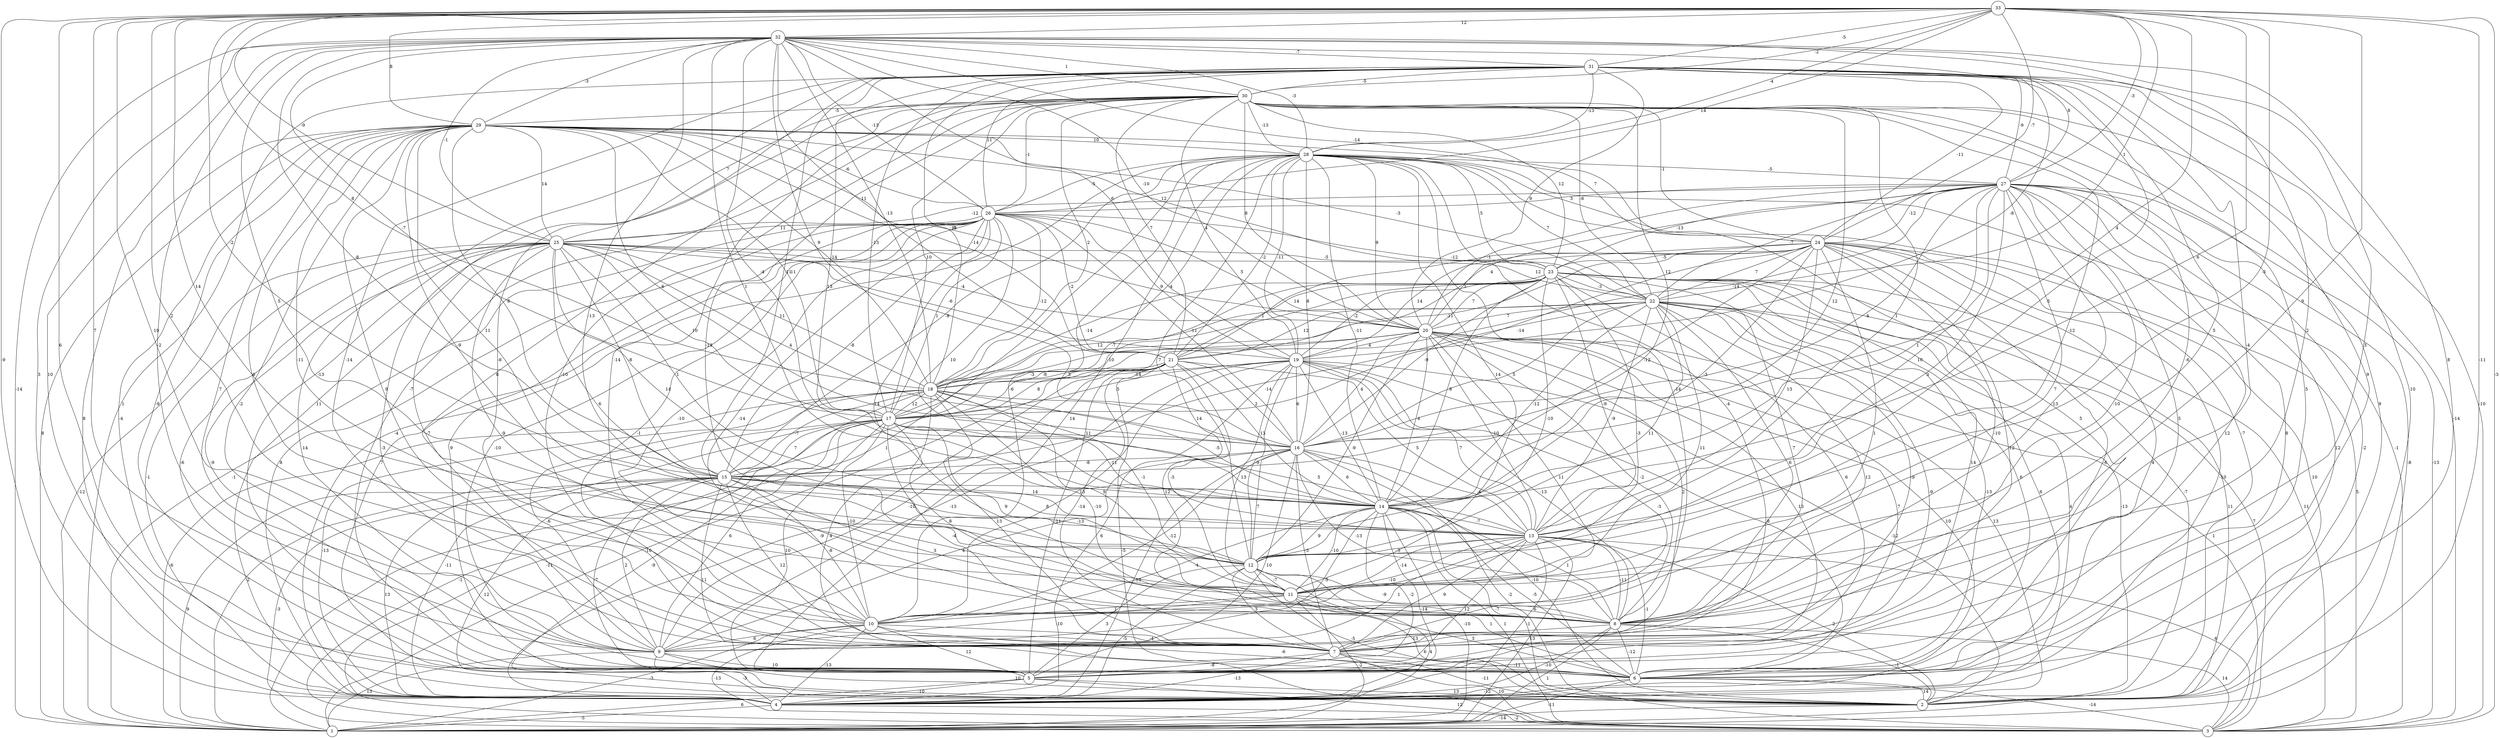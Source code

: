 graph { 
	 fontname="Helvetica,Arial,sans-serif" 
	 node [shape = circle]; 
	 33 -- 2 [label = "-11"];
	 33 -- 3 [label = "-3"];
	 33 -- 4 [label = "-9"];
	 33 -- 5 [label = "6"];
	 33 -- 7 [label = "10"];
	 33 -- 9 [label = "7"];
	 33 -- 10 [label = "2"];
	 33 -- 11 [label = "9"];
	 33 -- 12 [label = "14"];
	 33 -- 13 [label = "-3"];
	 33 -- 14 [label = "6"];
	 33 -- 15 [label = "-2"];
	 33 -- 16 [label = "4"];
	 33 -- 18 [label = "8"];
	 33 -- 22 [label = "1"];
	 33 -- 24 [label = "-7"];
	 33 -- 25 [label = "-9"];
	 33 -- 26 [label = "14"];
	 33 -- 27 [label = "-3"];
	 33 -- 28 [label = "-4"];
	 33 -- 29 [label = "8"];
	 33 -- 30 [label = "-2"];
	 33 -- 31 [label = "-5"];
	 33 -- 32 [label = "12"];
	 32 -- 1 [label = "-14"];
	 32 -- 2 [label = "10"];
	 32 -- 4 [label = "3"];
	 32 -- 6 [label = "8"];
	 32 -- 7 [label = "3"];
	 32 -- 8 [label = "2"];
	 32 -- 9 [label = "-2"];
	 32 -- 11 [label = "-13"];
	 32 -- 12 [label = "5"];
	 32 -- 13 [label = "1"];
	 32 -- 14 [label = "-4"];
	 32 -- 15 [label = "-8"];
	 32 -- 16 [label = "9"];
	 32 -- 17 [label = "-7"];
	 32 -- 18 [label = "-13"];
	 32 -- 19 [label = "6"];
	 32 -- 20 [label = "-10"];
	 32 -- 21 [label = "11"];
	 32 -- 24 [label = "-14"];
	 32 -- 25 [label = "-1"];
	 32 -- 26 [label = "-13"];
	 32 -- 27 [label = "8"];
	 32 -- 28 [label = "-3"];
	 32 -- 29 [label = "-3"];
	 32 -- 30 [label = "1"];
	 32 -- 31 [label = "-7"];
	 31 -- 1 [label = "1"];
	 31 -- 2 [label = "10"];
	 31 -- 3 [label = "-10"];
	 31 -- 5 [label = "-13"];
	 31 -- 6 [label = "9"];
	 31 -- 7 [label = "-8"];
	 31 -- 8 [label = "-4"];
	 31 -- 9 [label = "-14"];
	 31 -- 11 [label = "5"];
	 31 -- 13 [label = "5"];
	 31 -- 14 [label = "13"];
	 31 -- 15 [label = "-11"];
	 31 -- 17 [label = "-13"];
	 31 -- 18 [label = "-13"];
	 31 -- 19 [label = "-8"];
	 31 -- 20 [label = "9"];
	 31 -- 24 [label = "-11"];
	 31 -- 26 [label = "11"];
	 31 -- 27 [label = "-9"];
	 31 -- 28 [label = "-13"];
	 31 -- 30 [label = "-5"];
	 30 -- 2 [label = "9"];
	 30 -- 3 [label = "-14"];
	 30 -- 4 [label = "11"];
	 30 -- 5 [label = "-7"];
	 30 -- 6 [label = "5"];
	 30 -- 7 [label = "-10"];
	 30 -- 8 [label = "-6"];
	 30 -- 9 [label = "8"];
	 30 -- 10 [label = "-14"];
	 30 -- 11 [label = "-13"];
	 30 -- 12 [label = "-12"];
	 30 -- 13 [label = "1"];
	 30 -- 14 [label = "12"];
	 30 -- 16 [label = "12"];
	 30 -- 17 [label = "10"];
	 30 -- 18 [label = "2"];
	 30 -- 19 [label = "4"];
	 30 -- 20 [label = "8"];
	 30 -- 21 [label = "7"];
	 30 -- 22 [label = "-8"];
	 30 -- 23 [label = "12"];
	 30 -- 24 [label = "-1"];
	 30 -- 25 [label = "7"];
	 30 -- 26 [label = "-1"];
	 30 -- 28 [label = "-13"];
	 30 -- 29 [label = "-5"];
	 29 -- 1 [label = "8"];
	 29 -- 2 [label = "-4"];
	 29 -- 4 [label = "8"];
	 29 -- 5 [label = "-9"];
	 29 -- 6 [label = "-2"];
	 29 -- 7 [label = "9"];
	 29 -- 9 [label = "7"];
	 29 -- 10 [label = "6"];
	 29 -- 11 [label = "-11"];
	 29 -- 12 [label = "-9"];
	 29 -- 13 [label = "11"];
	 29 -- 15 [label = "8"];
	 29 -- 16 [label = "6"];
	 29 -- 17 [label = "11"];
	 29 -- 18 [label = "-14"];
	 29 -- 20 [label = "8"];
	 29 -- 21 [label = "-14"];
	 29 -- 22 [label = "-3"];
	 29 -- 23 [label = "12"];
	 29 -- 24 [label = "7"];
	 29 -- 25 [label = "14"];
	 29 -- 26 [label = "-6"];
	 29 -- 28 [label = "10"];
	 28 -- 1 [label = "1"];
	 28 -- 2 [label = "-7"];
	 28 -- 3 [label = "-1"];
	 28 -- 4 [label = "-4"];
	 28 -- 5 [label = "14"];
	 28 -- 6 [label = "5"];
	 28 -- 7 [label = "-4"];
	 28 -- 8 [label = "-14"];
	 28 -- 10 [label = "-6"];
	 28 -- 11 [label = "14"];
	 28 -- 12 [label = "7"];
	 28 -- 14 [label = "-11"];
	 28 -- 15 [label = "-8"];
	 28 -- 16 [label = "8"];
	 28 -- 17 [label = "-4"];
	 28 -- 19 [label = "-11"];
	 28 -- 20 [label = "9"];
	 28 -- 21 [label = "-2"];
	 28 -- 22 [label = "7"];
	 28 -- 23 [label = "5"];
	 28 -- 26 [label = "-5"];
	 28 -- 27 [label = "-5"];
	 27 -- 1 [label = "-8"];
	 27 -- 2 [label = "-2"];
	 27 -- 3 [label = "-13"];
	 27 -- 4 [label = "12"];
	 27 -- 5 [label = "12"];
	 27 -- 6 [label = "8"];
	 27 -- 7 [label = "5"];
	 27 -- 8 [label = "-10"];
	 27 -- 10 [label = "13"];
	 27 -- 11 [label = "7"];
	 27 -- 12 [label = "3"];
	 27 -- 13 [label = "10"];
	 27 -- 14 [label = "1"];
	 27 -- 16 [label = "-4"];
	 27 -- 18 [label = "-14"];
	 27 -- 20 [label = "-1"];
	 27 -- 21 [label = "4"];
	 27 -- 22 [label = "-7"];
	 27 -- 23 [label = "-13"];
	 27 -- 24 [label = "-12"];
	 27 -- 25 [label = "-12"];
	 27 -- 26 [label = "3"];
	 26 -- 1 [label = "-1"];
	 26 -- 2 [label = "7"];
	 26 -- 4 [label = "8"];
	 26 -- 5 [label = "9"];
	 26 -- 6 [label = "-10"];
	 26 -- 7 [label = "-1"];
	 26 -- 8 [label = "-14"];
	 26 -- 10 [label = "-10"];
	 26 -- 11 [label = "14"];
	 26 -- 14 [label = "10"];
	 26 -- 15 [label = "-8"];
	 26 -- 16 [label = "-11"];
	 26 -- 17 [label = "1"];
	 26 -- 18 [label = "-12"];
	 26 -- 19 [label = "9"];
	 26 -- 20 [label = "5"];
	 26 -- 21 [label = "-2"];
	 26 -- 22 [label = "-12"];
	 26 -- 25 [label = "11"];
	 25 -- 1 [label = "-12"];
	 25 -- 4 [label = "-1"];
	 25 -- 5 [label = "-6"];
	 25 -- 6 [label = "-9"];
	 25 -- 7 [label = "-3"];
	 25 -- 8 [label = "-9"];
	 25 -- 9 [label = "14"];
	 25 -- 10 [label = "-7"];
	 25 -- 12 [label = "6"];
	 25 -- 13 [label = "14"];
	 25 -- 14 [label = "1"];
	 25 -- 15 [label = "-8"];
	 25 -- 16 [label = "4"];
	 25 -- 17 [label = "10"];
	 25 -- 18 [label = "11"];
	 25 -- 19 [label = "-6"];
	 25 -- 20 [label = "-4"];
	 25 -- 22 [label = "12"];
	 25 -- 23 [label = "-5"];
	 24 -- 2 [label = "10"];
	 24 -- 3 [label = "5"];
	 24 -- 4 [label = "-10"];
	 24 -- 5 [label = "-6"];
	 24 -- 6 [label = "4"];
	 24 -- 8 [label = "-10"];
	 24 -- 9 [label = "12"];
	 24 -- 10 [label = "1"];
	 24 -- 13 [label = "13"];
	 24 -- 14 [label = "-3"];
	 24 -- 15 [label = "-12"];
	 24 -- 17 [label = "-14"];
	 24 -- 18 [label = "-11"];
	 24 -- 19 [label = "14"];
	 24 -- 20 [label = "3"];
	 24 -- 21 [label = "14"];
	 24 -- 22 [label = "7"];
	 24 -- 23 [label = "-5"];
	 23 -- 1 [label = "11"];
	 23 -- 2 [label = "-7"];
	 23 -- 3 [label = "11"];
	 23 -- 4 [label = "6"];
	 23 -- 5 [label = "6"];
	 23 -- 6 [label = "6"];
	 23 -- 7 [label = "14"];
	 23 -- 8 [label = "7"];
	 23 -- 11 [label = "-3"];
	 23 -- 12 [label = "-10"];
	 23 -- 13 [label = "-9"];
	 23 -- 14 [label = "8"];
	 23 -- 15 [label = "-3"];
	 23 -- 16 [label = "-9"];
	 23 -- 17 [label = "-7"];
	 23 -- 18 [label = "-14"];
	 23 -- 19 [label = "-2"];
	 23 -- 20 [label = "7"];
	 23 -- 21 [label = "1"];
	 23 -- 22 [label = "-3"];
	 22 -- 2 [label = "-13"];
	 22 -- 3 [label = "7"];
	 22 -- 4 [label = "4"];
	 22 -- 5 [label = "-9"];
	 22 -- 6 [label = "-13"];
	 22 -- 7 [label = "-9"];
	 22 -- 8 [label = "6"];
	 22 -- 9 [label = "12"];
	 22 -- 11 [label = "11"];
	 22 -- 12 [label = "11"];
	 22 -- 13 [label = "-9"];
	 22 -- 14 [label = "-12"];
	 22 -- 15 [label = "-14"];
	 22 -- 16 [label = "5"];
	 22 -- 18 [label = "12"];
	 22 -- 20 [label = "7"];
	 22 -- 21 [label = "12"];
	 21 -- 1 [label = "-10"];
	 21 -- 3 [label = "-5"];
	 21 -- 4 [label = "-9"];
	 21 -- 5 [label = "-11"];
	 21 -- 7 [label = "-14"];
	 21 -- 8 [label = "12"];
	 21 -- 9 [label = "-10"];
	 21 -- 11 [label = "-3"];
	 21 -- 13 [label = "5"];
	 21 -- 14 [label = "13"];
	 21 -- 16 [label = "2"];
	 21 -- 17 [label = "8"];
	 21 -- 18 [label = "-8"];
	 20 -- 2 [label = "13"];
	 20 -- 3 [label = "1"];
	 20 -- 4 [label = "10"];
	 20 -- 5 [label = "13"];
	 20 -- 6 [label = "7"];
	 20 -- 7 [label = "2"];
	 20 -- 8 [label = "-2"];
	 20 -- 10 [label = "11"];
	 20 -- 12 [label = "-9"];
	 20 -- 13 [label = "-10"];
	 20 -- 14 [label = "4"];
	 20 -- 16 [label = "4"];
	 20 -- 17 [label = "3"];
	 20 -- 18 [label = "-10"];
	 20 -- 19 [label = "4"];
	 19 -- 2 [label = "-12"];
	 19 -- 4 [label = "6"];
	 19 -- 6 [label = "8"];
	 19 -- 7 [label = "-3"];
	 19 -- 8 [label = "-13"];
	 19 -- 9 [label = "-13"];
	 19 -- 10 [label = "13"];
	 19 -- 11 [label = "13"];
	 19 -- 12 [label = "-9"];
	 19 -- 13 [label = "7"];
	 19 -- 14 [label = "-13"];
	 19 -- 16 [label = "6"];
	 19 -- 17 [label = "5"];
	 19 -- 18 [label = "-14"];
	 18 -- 1 [label = "-6"];
	 18 -- 3 [label = "-11"];
	 18 -- 4 [label = "-13"];
	 18 -- 6 [label = "4"];
	 18 -- 7 [label = "13"];
	 18 -- 8 [label = "-10"];
	 18 -- 9 [label = "-6"];
	 18 -- 11 [label = "9"];
	 18 -- 12 [label = "-1"];
	 18 -- 14 [label = "-5"];
	 18 -- 15 [label = "-7"];
	 18 -- 16 [label = "14"];
	 18 -- 17 [label = "12"];
	 17 -- 1 [label = "-2"];
	 17 -- 2 [label = "-9"];
	 17 -- 3 [label = "-1"];
	 17 -- 4 [label = "-11"];
	 17 -- 5 [label = "10"];
	 17 -- 7 [label = "-4"];
	 17 -- 8 [label = "8"];
	 17 -- 9 [label = "6"];
	 17 -- 10 [label = "-10"];
	 17 -- 11 [label = "9"];
	 17 -- 13 [label = "5"];
	 17 -- 14 [label = "-11"];
	 17 -- 15 [label = "7"];
	 17 -- 16 [label = "11"];
	 16 -- 2 [label = "-10"];
	 16 -- 3 [label = "-2"];
	 16 -- 4 [label = "-13"];
	 16 -- 5 [label = "10"];
	 16 -- 7 [label = "-3"];
	 16 -- 8 [label = "-13"];
	 16 -- 9 [label = "4"];
	 16 -- 10 [label = "-12"];
	 16 -- 12 [label = "7"];
	 16 -- 13 [label = "-4"];
	 16 -- 14 [label = "6"];
	 16 -- 15 [label = "-8"];
	 15 -- 1 [label = "9"];
	 15 -- 2 [label = "12"];
	 15 -- 3 [label = "-3"];
	 15 -- 4 [label = "13"];
	 15 -- 5 [label = "-7"];
	 15 -- 6 [label = "11"];
	 15 -- 7 [label = "12"];
	 15 -- 8 [label = "3"];
	 15 -- 9 [label = "2"];
	 15 -- 10 [label = "-8"];
	 15 -- 12 [label = "-13"];
	 15 -- 13 [label = "8"];
	 15 -- 14 [label = "14"];
	 14 -- 1 [label = "-10"];
	 14 -- 2 [label = "-7"];
	 14 -- 3 [label = "1"];
	 14 -- 4 [label = "-14"];
	 14 -- 5 [label = "-2"];
	 14 -- 6 [label = "-5"];
	 14 -- 8 [label = "1"];
	 14 -- 9 [label = "-5"];
	 14 -- 10 [label = "-4"];
	 14 -- 11 [label = "-10"];
	 14 -- 12 [label = "9"];
	 14 -- 13 [label = "-7"];
	 13 -- 1 [label = "13"];
	 13 -- 2 [label = "2"];
	 13 -- 3 [label = "6"];
	 13 -- 4 [label = "-1"];
	 13 -- 5 [label = "12"];
	 13 -- 6 [label = "-1"];
	 13 -- 7 [label = "9"];
	 13 -- 8 [label = "-11"];
	 13 -- 9 [label = "1"];
	 13 -- 10 [label = "-10"];
	 13 -- 11 [label = "-14"];
	 13 -- 12 [label = "-5"];
	 12 -- 1 [label = "4"];
	 12 -- 2 [label = "-5"];
	 12 -- 4 [label = "-5"];
	 12 -- 5 [label = "3"];
	 12 -- 6 [label = "1"];
	 12 -- 7 [label = "3"];
	 12 -- 8 [label = "-9"];
	 12 -- 11 [label = "-7"];
	 11 -- 1 [label = "-2"];
	 11 -- 2 [label = "6"];
	 11 -- 6 [label = "3"];
	 11 -- 8 [label = "6"];
	 11 -- 9 [label = "-10"];
	 11 -- 10 [label = "1"];
	 10 -- 1 [label = "-3"];
	 10 -- 3 [label = "-13"];
	 10 -- 4 [label = "-13"];
	 10 -- 5 [label = "12"];
	 10 -- 6 [label = "-6"];
	 10 -- 7 [label = "-4"];
	 10 -- 9 [label = "6"];
	 9 -- 1 [label = "13"];
	 9 -- 2 [label = "10"];
	 9 -- 4 [label = "-3"];
	 9 -- 6 [label = "10"];
	 8 -- 1 [label = "1"];
	 8 -- 2 [label = "-1"];
	 8 -- 3 [label = "14"];
	 8 -- 4 [label = "-10"];
	 8 -- 6 [label = "-12"];
	 8 -- 7 [label = "-13"];
	 7 -- 2 [label = "-11"];
	 7 -- 3 [label = "10"];
	 7 -- 4 [label = "-13"];
	 7 -- 5 [label = "-8"];
	 7 -- 6 [label = "-11"];
	 6 -- 1 [label = "-11"];
	 6 -- 2 [label = "14"];
	 6 -- 3 [label = "-14"];
	 6 -- 4 [label = "-12"];
	 5 -- 1 [label = "6"];
	 5 -- 2 [label = "13"];
	 5 -- 3 [label = "12"];
	 5 -- 4 [label = "-10"];
	 4 -- 1 [label = "-5"];
	 4 -- 3 [label = "-2"];
	 2 -- 1 [label = "-14"];
	 1;
	 2;
	 3;
	 4;
	 5;
	 6;
	 7;
	 8;
	 9;
	 10;
	 11;
	 12;
	 13;
	 14;
	 15;
	 16;
	 17;
	 18;
	 19;
	 20;
	 21;
	 22;
	 23;
	 24;
	 25;
	 26;
	 27;
	 28;
	 29;
	 30;
	 31;
	 32;
	 33;
}

